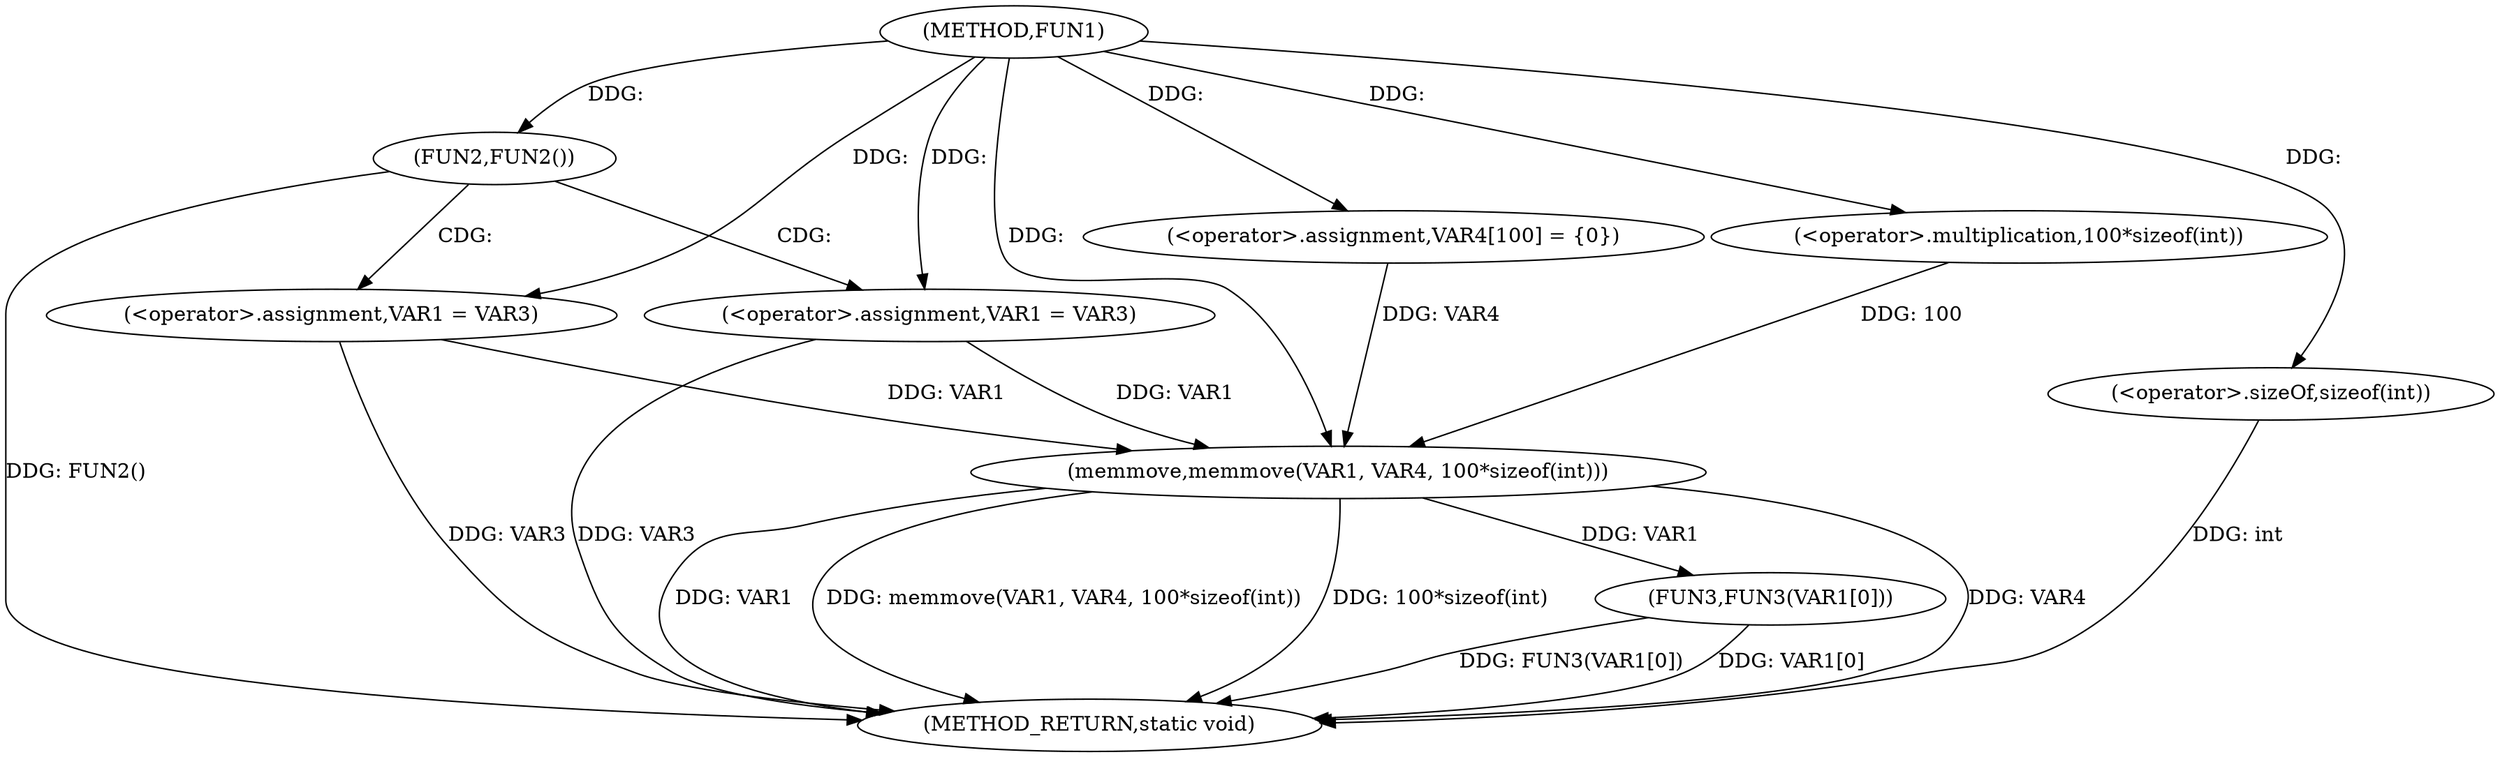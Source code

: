 digraph FUN1 {  
"1000100" [label = "(METHOD,FUN1)" ]
"1000131" [label = "(METHOD_RETURN,static void)" ]
"1000106" [label = "(FUN2,FUN2())" ]
"1000108" [label = "(<operator>.assignment,VAR1 = VAR3)" ]
"1000113" [label = "(<operator>.assignment,VAR1 = VAR3)" ]
"1000118" [label = "(<operator>.assignment,VAR4[100] = {0})" ]
"1000120" [label = "(memmove,memmove(VAR1, VAR4, 100*sizeof(int)))" ]
"1000123" [label = "(<operator>.multiplication,100*sizeof(int))" ]
"1000125" [label = "(<operator>.sizeOf,sizeof(int))" ]
"1000127" [label = "(FUN3,FUN3(VAR1[0]))" ]
  "1000125" -> "1000131"  [ label = "DDG: int"] 
  "1000120" -> "1000131"  [ label = "DDG: 100*sizeof(int)"] 
  "1000127" -> "1000131"  [ label = "DDG: FUN3(VAR1[0])"] 
  "1000120" -> "1000131"  [ label = "DDG: VAR4"] 
  "1000127" -> "1000131"  [ label = "DDG: VAR1[0]"] 
  "1000106" -> "1000131"  [ label = "DDG: FUN2()"] 
  "1000113" -> "1000131"  [ label = "DDG: VAR3"] 
  "1000120" -> "1000131"  [ label = "DDG: VAR1"] 
  "1000108" -> "1000131"  [ label = "DDG: VAR3"] 
  "1000120" -> "1000131"  [ label = "DDG: memmove(VAR1, VAR4, 100*sizeof(int))"] 
  "1000100" -> "1000106"  [ label = "DDG: "] 
  "1000100" -> "1000108"  [ label = "DDG: "] 
  "1000100" -> "1000113"  [ label = "DDG: "] 
  "1000100" -> "1000118"  [ label = "DDG: "] 
  "1000113" -> "1000120"  [ label = "DDG: VAR1"] 
  "1000108" -> "1000120"  [ label = "DDG: VAR1"] 
  "1000100" -> "1000120"  [ label = "DDG: "] 
  "1000118" -> "1000120"  [ label = "DDG: VAR4"] 
  "1000123" -> "1000120"  [ label = "DDG: 100"] 
  "1000100" -> "1000123"  [ label = "DDG: "] 
  "1000100" -> "1000125"  [ label = "DDG: "] 
  "1000120" -> "1000127"  [ label = "DDG: VAR1"] 
  "1000106" -> "1000108"  [ label = "CDG: "] 
  "1000106" -> "1000113"  [ label = "CDG: "] 
}
